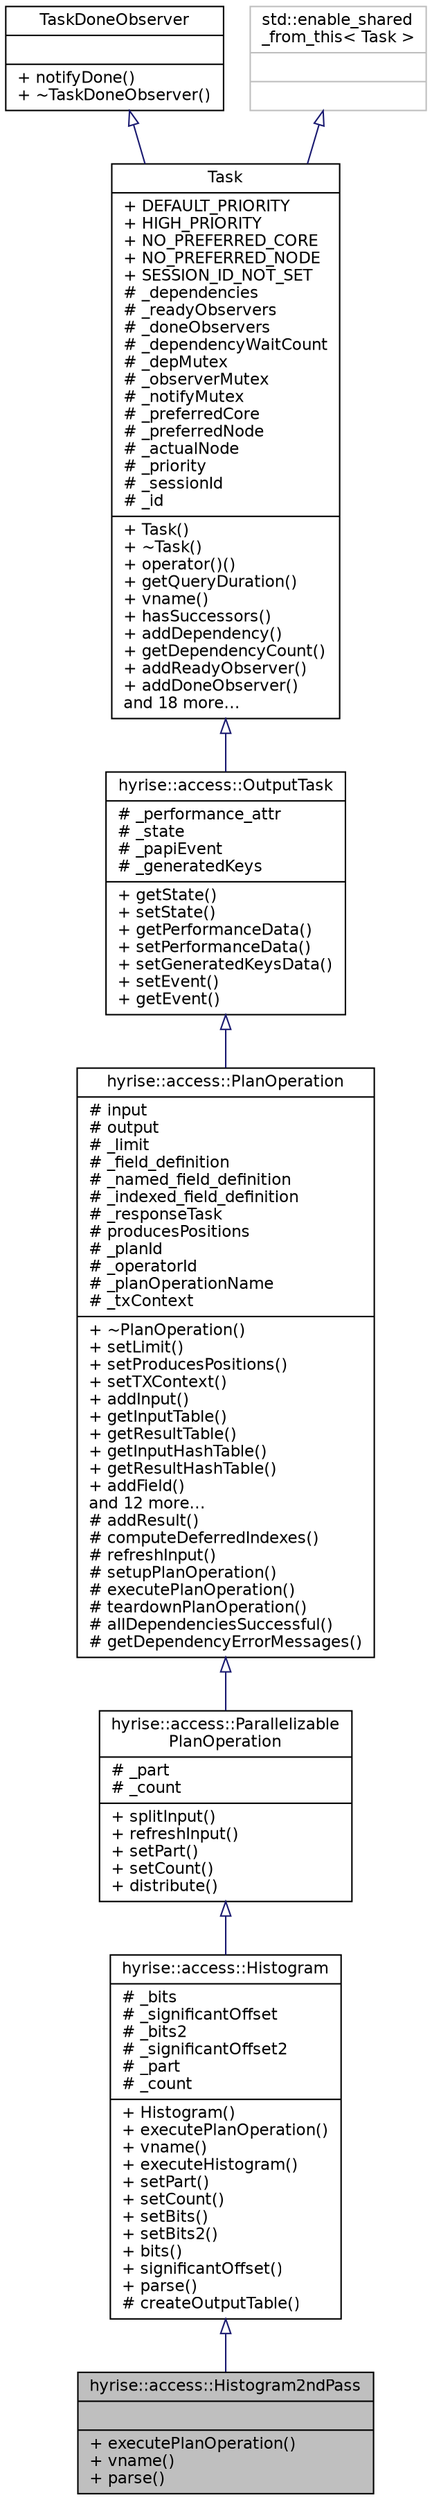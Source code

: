 digraph "hyrise::access::Histogram2ndPass"
{
  edge [fontname="Helvetica",fontsize="11",labelfontname="Helvetica",labelfontsize="11"];
  node [fontname="Helvetica",fontsize="11",shape=record];
  Node1 [label="{hyrise::access::Histogram2ndPass\n||+ executePlanOperation()\l+ vname()\l+ parse()\l}",height=0.2,width=0.4,color="black", fillcolor="grey75", style="filled" fontcolor="black"];
  Node2 -> Node1 [dir="back",color="midnightblue",fontsize="11",style="solid",arrowtail="onormal",fontname="Helvetica"];
  Node2 [label="{hyrise::access::Histogram\n|# _bits\l# _significantOffset\l# _bits2\l# _significantOffset2\l# _part\l# _count\l|+ Histogram()\l+ executePlanOperation()\l+ vname()\l+ executeHistogram()\l+ setPart()\l+ setCount()\l+ setBits()\l+ setBits2()\l+ bits()\l+ significantOffset()\l+ parse()\l# createOutputTable()\l}",height=0.2,width=0.4,color="black", fillcolor="white", style="filled",URL="$classhyrise_1_1access_1_1_histogram.html"];
  Node3 -> Node2 [dir="back",color="midnightblue",fontsize="11",style="solid",arrowtail="onormal",fontname="Helvetica"];
  Node3 [label="{hyrise::access::Parallelizable\lPlanOperation\n|# _part\l# _count\l|+ splitInput()\l+ refreshInput()\l+ setPart()\l+ setCount()\l+ distribute()\l}",height=0.2,width=0.4,color="black", fillcolor="white", style="filled",URL="$classhyrise_1_1access_1_1_parallelizable_plan_operation.html"];
  Node4 -> Node3 [dir="back",color="midnightblue",fontsize="11",style="solid",arrowtail="onormal",fontname="Helvetica"];
  Node4 [label="{hyrise::access::PlanOperation\n|# input\l# output\l# _limit\l# _field_definition\l# _named_field_definition\l# _indexed_field_definition\l# _responseTask\l# producesPositions\l# _planId\l# _operatorId\l# _planOperationName\l# _txContext\l|+ ~PlanOperation()\l+ setLimit()\l+ setProducesPositions()\l+ setTXContext()\l+ addInput()\l+ getInputTable()\l+ getResultTable()\l+ getInputHashTable()\l+ getResultHashTable()\l+ addField()\land 12 more...\l# addResult()\l# computeDeferredIndexes()\l# refreshInput()\l# setupPlanOperation()\l# executePlanOperation()\l# teardownPlanOperation()\l# allDependenciesSuccessful()\l# getDependencyErrorMessages()\l}",height=0.2,width=0.4,color="black", fillcolor="white", style="filled",URL="$classhyrise_1_1access_1_1_plan_operation.html"];
  Node5 -> Node4 [dir="back",color="midnightblue",fontsize="11",style="solid",arrowtail="onormal",fontname="Helvetica"];
  Node5 [label="{hyrise::access::OutputTask\n|# _performance_attr\l# _state\l# _papiEvent\l# _generatedKeys\l|+ getState()\l+ setState()\l+ getPerformanceData()\l+ setPerformanceData()\l+ setGeneratedKeysData()\l+ setEvent()\l+ getEvent()\l}",height=0.2,width=0.4,color="black", fillcolor="white", style="filled",URL="$classhyrise_1_1access_1_1_output_task.html"];
  Node6 -> Node5 [dir="back",color="midnightblue",fontsize="11",style="solid",arrowtail="onormal",fontname="Helvetica"];
  Node6 [label="{Task\n|+ DEFAULT_PRIORITY\l+ HIGH_PRIORITY\l+ NO_PREFERRED_CORE\l+ NO_PREFERRED_NODE\l+ SESSION_ID_NOT_SET\l# _dependencies\l# _readyObservers\l# _doneObservers\l# _dependencyWaitCount\l# _depMutex\l# _observerMutex\l# _notifyMutex\l# _preferredCore\l# _preferredNode\l# _actualNode\l# _priority\l# _sessionId\l# _id\l|+ Task()\l+ ~Task()\l+ operator()()\l+ getQueryDuration()\l+ vname()\l+ hasSuccessors()\l+ addDependency()\l+ getDependencyCount()\l+ addReadyObserver()\l+ addDoneObserver()\land 18 more...\l}",height=0.2,width=0.4,color="black", fillcolor="white", style="filled",URL="$class_task.html"];
  Node7 -> Node6 [dir="back",color="midnightblue",fontsize="11",style="solid",arrowtail="onormal",fontname="Helvetica"];
  Node7 [label="{TaskDoneObserver\n||+ notifyDone()\l+ ~TaskDoneObserver()\l}",height=0.2,width=0.4,color="black", fillcolor="white", style="filled",URL="$class_task_done_observer.html"];
  Node8 -> Node6 [dir="back",color="midnightblue",fontsize="11",style="solid",arrowtail="onormal",fontname="Helvetica"];
  Node8 [label="{std::enable_shared\l_from_this\< Task \>\n||}",height=0.2,width=0.4,color="grey75", fillcolor="white", style="filled"];
}

